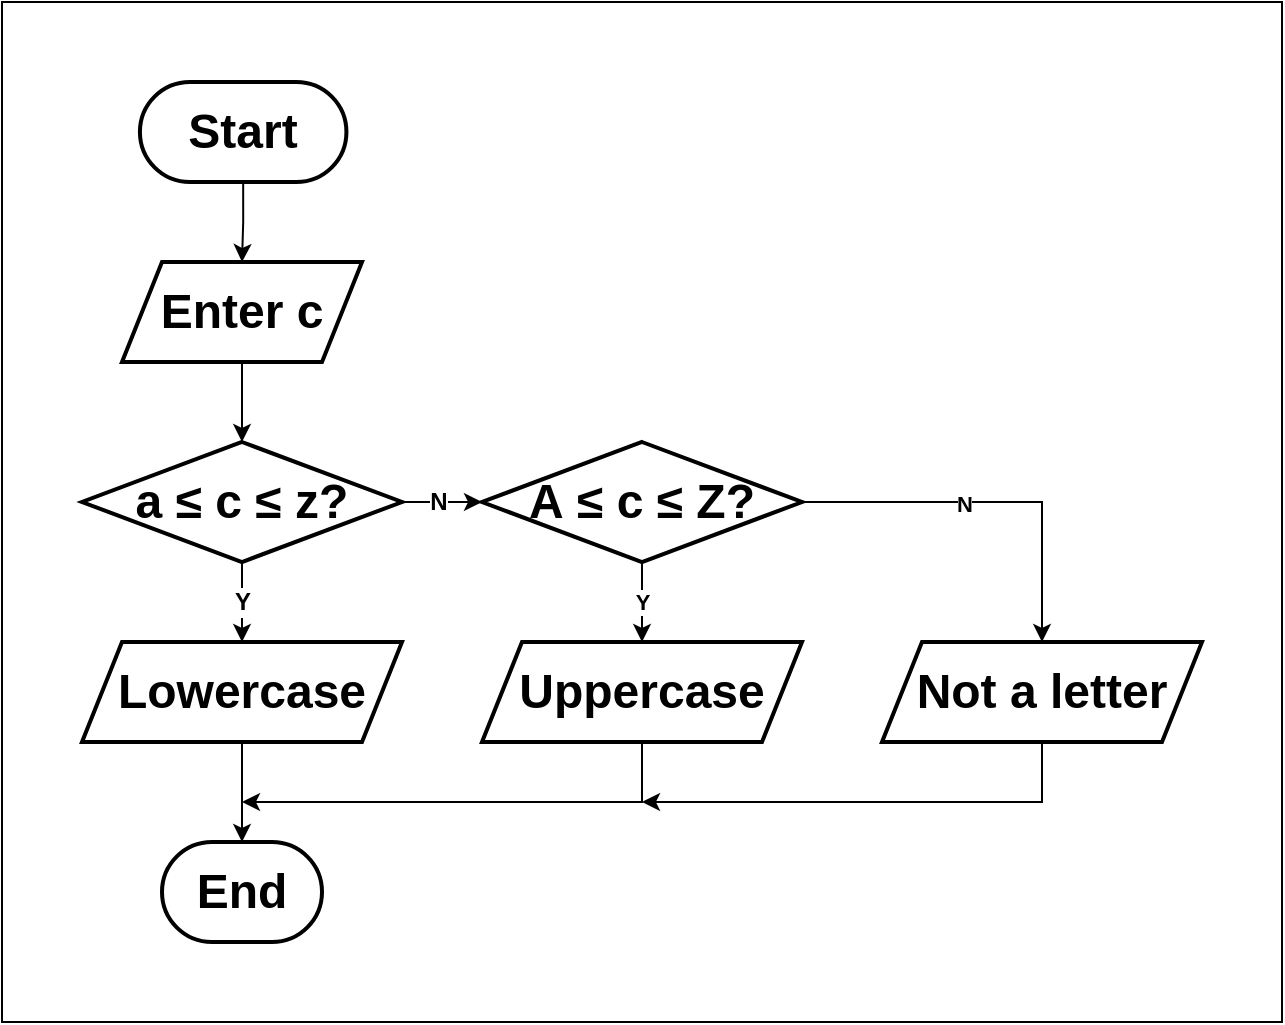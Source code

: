 <mxfile version="26.0.9">
  <diagram name="Page-1" id="Pfw512TBdEc4AL0B_62l">
    <mxGraphModel dx="340" dy="896" grid="1" gridSize="10" guides="1" tooltips="1" connect="1" arrows="1" fold="1" page="1" pageScale="1" pageWidth="827" pageHeight="1169" math="0" shadow="0">
      <root>
        <mxCell id="0" />
        <mxCell id="1" parent="0" />
        <mxCell id="2" value="" style="rounded=0;whiteSpace=wrap;html=1;strokeColor=default;fillColor=default;movable=1;resizable=1;rotatable=1;deletable=1;editable=1;locked=0;connectable=1;" parent="1" vertex="1">
          <mxGeometry x="910" y="150" width="640" height="510" as="geometry" />
        </mxCell>
        <mxCell id="IJmXjw1ShNEismxhBZoX-8" style="edgeStyle=orthogonalEdgeStyle;rounded=0;orthogonalLoop=1;jettySize=auto;html=1;exitX=0.5;exitY=1;exitDx=0;exitDy=0;entryX=0.5;entryY=0;entryDx=0;entryDy=0;" parent="1" source="IJmXjw1ShNEismxhBZoX-3" target="IJmXjw1ShNEismxhBZoX-4" edge="1">
          <mxGeometry relative="1" as="geometry" />
        </mxCell>
        <mxCell id="IJmXjw1ShNEismxhBZoX-3" value="&lt;b&gt;&lt;font style=&quot;font-size: 24px;&quot;&gt;Start&lt;/font&gt;&lt;/b&gt;" style="rounded=1;whiteSpace=wrap;html=1;arcSize=50;strokeWidth=2;" parent="1" vertex="1">
          <mxGeometry x="978.96" y="190" width="103.25" height="50" as="geometry" />
        </mxCell>
        <mxCell id="Rjor2WSi_NKT8hvH7R_Y-3" style="edgeStyle=orthogonalEdgeStyle;rounded=0;orthogonalLoop=1;jettySize=auto;html=1;exitX=0.5;exitY=1;exitDx=0;exitDy=0;entryX=0.5;entryY=0;entryDx=0;entryDy=0;" parent="1" source="IJmXjw1ShNEismxhBZoX-4" target="lcP_tkz22S2U3AyWu_y0-2" edge="1">
          <mxGeometry relative="1" as="geometry">
            <mxPoint x="980" y="390" as="targetPoint" />
          </mxGeometry>
        </mxCell>
        <mxCell id="IJmXjw1ShNEismxhBZoX-4" value="&lt;b&gt;&lt;font style=&quot;font-size: 24px;&quot;&gt;&lt;font style=&quot;&quot;&gt;En&lt;/font&gt;ter c&lt;/font&gt;&lt;/b&gt;" style="shape=parallelogram;perimeter=parallelogramPerimeter;whiteSpace=wrap;html=1;fixedSize=1;align=center;strokeWidth=2;" parent="1" vertex="1">
          <mxGeometry x="970" y="280" width="120" height="50" as="geometry" />
        </mxCell>
        <mxCell id="IJmXjw1ShNEismxhBZoX-10" style="edgeStyle=orthogonalEdgeStyle;rounded=0;orthogonalLoop=1;jettySize=auto;html=1;entryX=0.5;entryY=0;entryDx=0;entryDy=0;exitX=0.5;exitY=1;exitDx=0;exitDy=0;" parent="1" source="lcP_tkz22S2U3AyWu_y0-2" target="IJmXjw1ShNEismxhBZoX-6" edge="1">
          <mxGeometry relative="1" as="geometry">
            <mxPoint x="1030" y="450" as="sourcePoint" />
            <mxPoint x="1026.24" y="620" as="targetPoint" />
          </mxGeometry>
        </mxCell>
        <mxCell id="lcP_tkz22S2U3AyWu_y0-7" value="&lt;span style=&quot;font-size: 12px;&quot;&gt;&lt;b&gt;Y&lt;/b&gt;&lt;/span&gt;" style="edgeLabel;html=1;align=center;verticalAlign=middle;resizable=0;points=[];" parent="IJmXjw1ShNEismxhBZoX-10" vertex="1" connectable="0">
          <mxGeometry x="-0.303" relative="1" as="geometry">
            <mxPoint y="6" as="offset" />
          </mxGeometry>
        </mxCell>
        <mxCell id="IJmXjw1ShNEismxhBZoX-11" style="edgeStyle=orthogonalEdgeStyle;rounded=0;orthogonalLoop=1;jettySize=auto;html=1;exitX=0.5;exitY=1;exitDx=0;exitDy=0;entryX=0.5;entryY=0;entryDx=0;entryDy=0;" parent="1" source="IJmXjw1ShNEismxhBZoX-6" target="IJmXjw1ShNEismxhBZoX-7" edge="1">
          <mxGeometry relative="1" as="geometry" />
        </mxCell>
        <mxCell id="IJmXjw1ShNEismxhBZoX-6" value="&lt;span style=&quot;font-size: 24px;&quot;&gt;&lt;b&gt;Lowercase&lt;/b&gt;&lt;/span&gt;" style="shape=parallelogram;perimeter=parallelogramPerimeter;whiteSpace=wrap;html=1;fixedSize=1;align=center;strokeWidth=2;" parent="1" vertex="1">
          <mxGeometry x="950" y="470" width="160" height="50" as="geometry" />
        </mxCell>
        <mxCell id="IJmXjw1ShNEismxhBZoX-7" value="&lt;span style=&quot;font-size: 24px;&quot;&gt;&lt;b&gt;End&lt;/b&gt;&lt;/span&gt;" style="rounded=1;whiteSpace=wrap;html=1;arcSize=50;strokeWidth=2;" parent="1" vertex="1">
          <mxGeometry x="990.0" y="570" width="80" height="50" as="geometry" />
        </mxCell>
        <mxCell id="lcP_tkz22S2U3AyWu_y0-4" style="edgeStyle=orthogonalEdgeStyle;rounded=0;orthogonalLoop=1;jettySize=auto;html=1;entryX=0;entryY=0.5;entryDx=0;entryDy=0;exitX=1;exitY=0.5;exitDx=0;exitDy=0;" parent="1" source="lcP_tkz22S2U3AyWu_y0-2" target="mJFjYLEd6i3kxsFjLQBA-2" edge="1">
          <mxGeometry relative="1" as="geometry">
            <mxPoint x="1140" y="510" as="sourcePoint" />
          </mxGeometry>
        </mxCell>
        <mxCell id="lcP_tkz22S2U3AyWu_y0-5" value="&lt;span style=&quot;font-size: 12px;&quot;&gt;&lt;b&gt;N&lt;/b&gt;&lt;/span&gt;" style="edgeLabel;html=1;align=center;verticalAlign=middle;resizable=0;points=[];" parent="lcP_tkz22S2U3AyWu_y0-4" vertex="1" connectable="0">
          <mxGeometry x="-0.277" y="1" relative="1" as="geometry">
            <mxPoint x="3" y="1" as="offset" />
          </mxGeometry>
        </mxCell>
        <mxCell id="lcP_tkz22S2U3AyWu_y0-2" value="&lt;font style=&quot;&quot;&gt;&lt;span style=&quot;font-size: 24px;&quot;&gt;&lt;b&gt;a&amp;nbsp;&lt;/b&gt;&lt;/span&gt;&lt;/font&gt;&lt;font style=&quot;background-color: transparent; color: light-dark(rgb(0, 0, 0), rgb(255, 255, 255));&quot;&gt;&lt;span style=&quot;font-size: 24px;&quot;&gt;&lt;b&gt;≤&amp;nbsp;&lt;/b&gt;&lt;/span&gt;&lt;/font&gt;&lt;b style=&quot;background-color: transparent; color: light-dark(rgb(0, 0, 0), rgb(255, 255, 255)); font-size: 24px;&quot;&gt;c&amp;nbsp;&lt;/b&gt;&lt;span style=&quot;background-color: transparent; color: light-dark(rgb(0, 0, 0), rgb(255, 255, 255)); font-size: 24px;&quot;&gt;&lt;b&gt;≤&amp;nbsp;&lt;/b&gt;&lt;/span&gt;&lt;span style=&quot;background-color: transparent; color: light-dark(rgb(0, 0, 0), rgb(255, 255, 255)); font-size: 24px;&quot;&gt;&lt;b&gt;z&lt;/b&gt;&lt;/span&gt;&lt;b style=&quot;background-color: transparent; color: light-dark(rgb(0, 0, 0), rgb(255, 255, 255)); font-size: 24px;&quot;&gt;?&lt;/b&gt;" style="rhombus;whiteSpace=wrap;html=1;strokeWidth=2;align=center;" parent="1" vertex="1">
          <mxGeometry x="950" y="370" width="160" height="60" as="geometry" />
        </mxCell>
        <mxCell id="Rjor2WSi_NKT8hvH7R_Y-6" style="edgeStyle=orthogonalEdgeStyle;rounded=0;orthogonalLoop=1;jettySize=auto;html=1;exitX=1;exitY=0.5;exitDx=0;exitDy=0;entryX=0.5;entryY=0;entryDx=0;entryDy=0;" parent="1" source="mJFjYLEd6i3kxsFjLQBA-2" target="cZjHZmKmUn31UmrTM9jL-4" edge="1">
          <mxGeometry relative="1" as="geometry">
            <mxPoint x="1360" y="400" as="targetPoint" />
          </mxGeometry>
        </mxCell>
        <mxCell id="mJFjYLEd6i3kxsFjLQBA-7" value="&lt;b&gt;N&lt;/b&gt;" style="edgeLabel;html=1;align=center;verticalAlign=middle;resizable=0;points=[];" parent="Rjor2WSi_NKT8hvH7R_Y-6" vertex="1" connectable="0">
          <mxGeometry x="-0.155" y="-1" relative="1" as="geometry">
            <mxPoint as="offset" />
          </mxGeometry>
        </mxCell>
        <mxCell id="mJFjYLEd6i3kxsFjLQBA-4" style="edgeStyle=orthogonalEdgeStyle;rounded=0;orthogonalLoop=1;jettySize=auto;html=1;exitX=0.5;exitY=1;exitDx=0;exitDy=0;entryX=0.5;entryY=0;entryDx=0;entryDy=0;" parent="1" source="mJFjYLEd6i3kxsFjLQBA-2" target="cZjHZmKmUn31UmrTM9jL-2" edge="1">
          <mxGeometry relative="1" as="geometry">
            <mxPoint x="1234.12" y="480" as="targetPoint" />
          </mxGeometry>
        </mxCell>
        <mxCell id="mJFjYLEd6i3kxsFjLQBA-5" value="&lt;b&gt;Y&lt;/b&gt;" style="edgeLabel;html=1;align=center;verticalAlign=middle;resizable=0;points=[];" parent="mJFjYLEd6i3kxsFjLQBA-4" vertex="1" connectable="0">
          <mxGeometry x="-0.263" y="-2" relative="1" as="geometry">
            <mxPoint x="2" y="5" as="offset" />
          </mxGeometry>
        </mxCell>
        <mxCell id="mJFjYLEd6i3kxsFjLQBA-2" value="&lt;span style=&quot;font-size: 24px;&quot;&gt;&lt;b&gt;A&amp;nbsp;&lt;/b&gt;&lt;/span&gt;&lt;font style=&quot;color: light-dark(rgb(0, 0, 0), rgb(255, 255, 255)); background-color: transparent;&quot;&gt;&lt;span style=&quot;font-size: 24px;&quot;&gt;&lt;b&gt;≤&amp;nbsp;&lt;/b&gt;&lt;/span&gt;&lt;/font&gt;&lt;b style=&quot;color: light-dark(rgb(0, 0, 0), rgb(255, 255, 255)); background-color: transparent; font-size: 24px;&quot;&gt;c&amp;nbsp;&lt;/b&gt;&lt;span style=&quot;color: light-dark(rgb(0, 0, 0), rgb(255, 255, 255)); background-color: transparent; font-size: 24px;&quot;&gt;&lt;b&gt;≤&amp;nbsp;&lt;/b&gt;&lt;/span&gt;&lt;span style=&quot;color: light-dark(rgb(0, 0, 0), rgb(255, 255, 255)); background-color: transparent; font-size: 24px;&quot;&gt;&lt;b&gt;Z&lt;/b&gt;&lt;/span&gt;&lt;b style=&quot;color: light-dark(rgb(0, 0, 0), rgb(255, 255, 255)); background-color: transparent; font-size: 24px;&quot;&gt;?&lt;/b&gt;" style="rhombus;whiteSpace=wrap;html=1;strokeWidth=2;align=center;" parent="1" vertex="1">
          <mxGeometry x="1150" y="370" width="160" height="60" as="geometry" />
        </mxCell>
        <mxCell id="mJFjYLEd6i3kxsFjLQBA-6" style="edgeStyle=orthogonalEdgeStyle;rounded=0;orthogonalLoop=1;jettySize=auto;html=1;exitX=0.5;exitY=1;exitDx=0;exitDy=0;" parent="1" source="cZjHZmKmUn31UmrTM9jL-2" edge="1">
          <mxGeometry relative="1" as="geometry">
            <mxPoint x="1030" y="550" as="targetPoint" />
            <Array as="points">
              <mxPoint x="1230" y="550" />
            </Array>
            <mxPoint x="1240" y="530" as="sourcePoint" />
          </mxGeometry>
        </mxCell>
        <mxCell id="cZjHZmKmUn31UmrTM9jL-2" value="&lt;span style=&quot;font-size: 24px;&quot;&gt;&lt;b&gt;Uppercase&lt;/b&gt;&lt;/span&gt;" style="shape=parallelogram;perimeter=parallelogramPerimeter;whiteSpace=wrap;html=1;fixedSize=1;align=center;strokeWidth=2;" vertex="1" parent="1">
          <mxGeometry x="1150" y="470" width="160" height="50" as="geometry" />
        </mxCell>
        <mxCell id="cZjHZmKmUn31UmrTM9jL-5" style="edgeStyle=orthogonalEdgeStyle;rounded=0;orthogonalLoop=1;jettySize=auto;html=1;exitX=0.5;exitY=1;exitDx=0;exitDy=0;" edge="1" parent="1" source="cZjHZmKmUn31UmrTM9jL-4">
          <mxGeometry relative="1" as="geometry">
            <mxPoint x="1230" y="550" as="targetPoint" />
            <Array as="points">
              <mxPoint x="1430" y="550" />
            </Array>
          </mxGeometry>
        </mxCell>
        <mxCell id="cZjHZmKmUn31UmrTM9jL-4" value="&lt;span style=&quot;font-size: 24px;&quot;&gt;&lt;b&gt;Not a letter&lt;/b&gt;&lt;/span&gt;" style="shape=parallelogram;perimeter=parallelogramPerimeter;whiteSpace=wrap;html=1;fixedSize=1;align=center;strokeWidth=2;" vertex="1" parent="1">
          <mxGeometry x="1350" y="470" width="160" height="50" as="geometry" />
        </mxCell>
      </root>
    </mxGraphModel>
  </diagram>
</mxfile>
